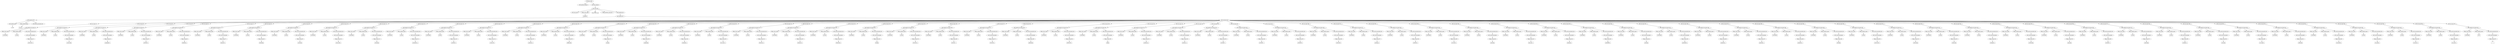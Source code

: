 /*
 * AST in dot format generated by phc -- the PHP compiler
 */

digraph AST {
node_0 [label="AST_php_script"];
node_1 [label="AST_interface_def_list"];
node_2 [label="AST_class_def_list"];
node_3 [label="AST_class_def"];
node_4 [label="AST_class_mod"];
node_5 [label="Token_class_name"];
node_6 [label="%MAIN%", shape=box]
node_5 -> node_6;
node_7 [label="NULL\n(Token_class_name)", shape=plaintext]
node_8 [label="Token_interface_name_list"];
node_9 [label="AST_member_list"];
node_10 [label="AST_method (67)"];
node_11 [label="AST_signature (67)"];
node_12 [label="AST_method_mod"];
node_13 [label="is_static", shape=plaintext]
node_12 -> node_13;
node_14 [label="Token_method_name"];
node_15 [label="%run%", shape=box]
node_14 -> node_15;
node_16 [label="AST_formal_parameter_list"];
node_11 -> node_16;
node_11 -> node_14;
node_11 -> node_12;
node_17 [label="AST_statement_list"];
node_18 [label="AST_eval_expr (2)"];
node_19 [label="AST_method_invocation (2)"];
node_20 [label="Token_class_name"];
node_21 [label="%STDLIB%", shape=box]
node_20 -> node_21;
node_22 [label="Token_method_name"];
node_23 [label="include", shape=box]
node_22 -> node_23;
node_24 [label="AST_actual_parameter_list"];
node_25 [label="AST_actual_parameter"];
node_26 [label="Token_string (2)"];
node_27 [label="abstractme..", shape=box]
node_26 -> node_27;
node_25 -> node_26;
node_24 -> node_25;
node_19 -> node_24;
node_19 -> node_22;
node_19 -> node_20;
node_18 -> node_19;
node_28 [label="AST_eval_expr (3)"];
node_29 [label="AST_method_invocation (3)"];
node_30 [label="Token_class_name"];
node_31 [label="%STDLIB%", shape=box]
node_30 -> node_31;
node_32 [label="Token_method_name"];
node_33 [label="include", shape=box]
node_32 -> node_33;
node_34 [label="AST_actual_parameter_list"];
node_35 [label="AST_actual_parameter"];
node_36 [label="Token_string (3)"];
node_37 [label="arrays.php", shape=box]
node_36 -> node_37;
node_35 -> node_36;
node_34 -> node_35;
node_29 -> node_34;
node_29 -> node_32;
node_29 -> node_30;
node_28 -> node_29;
node_38 [label="AST_eval_expr (4)"];
node_39 [label="AST_method_invocation (4)"];
node_40 [label="Token_class_name"];
node_41 [label="%STDLIB%", shape=box]
node_40 -> node_41;
node_42 [label="Token_method_name"];
node_43 [label="include", shape=box]
node_42 -> node_43;
node_44 [label="AST_actual_parameter_list"];
node_45 [label="AST_actual_parameter"];
node_46 [label="Token_string (4)"];
node_47 [label="assignment..", shape=box]
node_46 -> node_47;
node_45 -> node_46;
node_44 -> node_45;
node_39 -> node_44;
node_39 -> node_42;
node_39 -> node_40;
node_38 -> node_39;
node_48 [label="AST_eval_expr (5)"];
node_49 [label="AST_method_invocation (5)"];
node_50 [label="Token_class_name"];
node_51 [label="%STDLIB%", shape=box]
node_50 -> node_51;
node_52 [label="Token_method_name"];
node_53 [label="include", shape=box]
node_52 -> node_53;
node_54 [label="AST_actual_parameter_list"];
node_55 [label="AST_actual_parameter"];
node_56 [label="Token_string (5)"];
node_57 [label="attributes..", shape=box]
node_56 -> node_57;
node_55 -> node_56;
node_54 -> node_55;
node_49 -> node_54;
node_49 -> node_52;
node_49 -> node_50;
node_48 -> node_49;
node_58 [label="AST_eval_expr (6)"];
node_59 [label="AST_method_invocation (6)"];
node_60 [label="Token_class_name"];
node_61 [label="%STDLIB%", shape=box]
node_60 -> node_61;
node_62 [label="Token_method_name"];
node_63 [label="include", shape=box]
node_62 -> node_63;
node_64 [label="AST_actual_parameter_list"];
node_65 [label="AST_actual_parameter"];
node_66 [label="Token_string (6)"];
node_67 [label="backtick.p..", shape=box]
node_66 -> node_67;
node_65 -> node_66;
node_64 -> node_65;
node_59 -> node_64;
node_59 -> node_62;
node_59 -> node_60;
node_58 -> node_59;
node_68 [label="AST_eval_expr (7)"];
node_69 [label="AST_method_invocation (7)"];
node_70 [label="Token_class_name"];
node_71 [label="%STDLIB%", shape=box]
node_70 -> node_71;
node_72 [label="Token_method_name"];
node_73 [label="include", shape=box]
node_72 -> node_73;
node_74 [label="AST_actual_parameter_list"];
node_75 [label="AST_actual_parameter"];
node_76 [label="Token_string (7)"];
node_77 [label="binarystri..", shape=box]
node_76 -> node_77;
node_75 -> node_76;
node_74 -> node_75;
node_69 -> node_74;
node_69 -> node_72;
node_69 -> node_70;
node_68 -> node_69;
node_78 [label="AST_eval_expr (8)"];
node_79 [label="AST_method_invocation (8)"];
node_80 [label="Token_class_name"];
node_81 [label="%STDLIB%", shape=box]
node_80 -> node_81;
node_82 [label="Token_method_name"];
node_83 [label="include", shape=box]
node_82 -> node_83;
node_84 [label="AST_actual_parameter_list"];
node_85 [label="AST_actual_parameter"];
node_86 [label="Token_string (8)"];
node_87 [label="break.php", shape=box]
node_86 -> node_87;
node_85 -> node_86;
node_84 -> node_85;
node_79 -> node_84;
node_79 -> node_82;
node_79 -> node_80;
node_78 -> node_79;
node_88 [label="AST_eval_expr (9)"];
node_89 [label="AST_method_invocation (9)"];
node_90 [label="Token_class_name"];
node_91 [label="%STDLIB%", shape=box]
node_90 -> node_91;
node_92 [label="Token_method_name"];
node_93 [label="include", shape=box]
node_92 -> node_93;
node_94 [label="AST_actual_parameter_list"];
node_95 [label="AST_actual_parameter"];
node_96 [label="Token_string (9)"];
node_97 [label="casts.php", shape=box]
node_96 -> node_97;
node_95 -> node_96;
node_94 -> node_95;
node_89 -> node_94;
node_89 -> node_92;
node_89 -> node_90;
node_88 -> node_89;
node_98 [label="AST_eval_expr (10)"];
node_99 [label="AST_method_invocation (10)"];
node_100 [label="Token_class_name"];
node_101 [label="%STDLIB%", shape=box]
node_100 -> node_101;
node_102 [label="Token_method_name"];
node_103 [label="include", shape=box]
node_102 -> node_103;
node_104 [label="AST_actual_parameter_list"];
node_105 [label="AST_actual_parameter"];
node_106 [label="Token_string (10)"];
node_107 [label="class_modi..", shape=box]
node_106 -> node_107;
node_105 -> node_106;
node_104 -> node_105;
node_99 -> node_104;
node_99 -> node_102;
node_99 -> node_100;
node_98 -> node_99;
node_108 [label="AST_eval_expr (11)"];
node_109 [label="AST_method_invocation (11)"];
node_110 [label="Token_class_name"];
node_111 [label="%STDLIB%", shape=box]
node_110 -> node_111;
node_112 [label="Token_method_name"];
node_113 [label="include", shape=box]
node_112 -> node_113;
node_114 [label="AST_actual_parameter_list"];
node_115 [label="AST_actual_parameter"];
node_116 [label="Token_string (11)"];
node_117 [label="clone.php", shape=box]
node_116 -> node_117;
node_115 -> node_116;
node_114 -> node_115;
node_109 -> node_114;
node_109 -> node_112;
node_109 -> node_110;
node_108 -> node_109;
node_118 [label="AST_eval_expr (12)"];
node_119 [label="AST_method_invocation (12)"];
node_120 [label="Token_class_name"];
node_121 [label="%STDLIB%", shape=box]
node_120 -> node_121;
node_122 [label="Token_method_name"];
node_123 [label="include", shape=box]
node_122 -> node_123;
node_124 [label="AST_actual_parameter_list"];
node_125 [label="AST_actual_parameter"];
node_126 [label="Token_string (12)"];
node_127 [label="comments.p..", shape=box]
node_126 -> node_127;
node_125 -> node_126;
node_124 -> node_125;
node_119 -> node_124;
node_119 -> node_122;
node_119 -> node_120;
node_118 -> node_119;
node_128 [label="AST_eval_expr (13)"];
node_129 [label="AST_method_invocation (13)"];
node_130 [label="Token_class_name"];
node_131 [label="%STDLIB%", shape=box]
node_130 -> node_131;
node_132 [label="Token_method_name"];
node_133 [label="include", shape=box]
node_132 -> node_133;
node_134 [label="AST_actual_parameter_list"];
node_135 [label="AST_actual_parameter"];
node_136 [label="Token_string (13)"];
node_137 [label="conditiona..", shape=box]
node_136 -> node_137;
node_135 -> node_136;
node_134 -> node_135;
node_129 -> node_134;
node_129 -> node_132;
node_129 -> node_130;
node_128 -> node_129;
node_138 [label="AST_eval_expr (14)"];
node_139 [label="AST_method_invocation (14)"];
node_140 [label="Token_class_name"];
node_141 [label="%STDLIB%", shape=box]
node_140 -> node_141;
node_142 [label="Token_method_name"];
node_143 [label="include", shape=box]
node_142 -> node_143;
node_144 [label="AST_actual_parameter_list"];
node_145 [label="AST_actual_parameter"];
node_146 [label="Token_string (14)"];
node_147 [label="const_attr..", shape=box]
node_146 -> node_147;
node_145 -> node_146;
node_144 -> node_145;
node_139 -> node_144;
node_139 -> node_142;
node_139 -> node_140;
node_138 -> node_139;
node_148 [label="AST_eval_expr (15)"];
node_149 [label="AST_method_invocation (15)"];
node_150 [label="Token_class_name"];
node_151 [label="%STDLIB%", shape=box]
node_150 -> node_151;
node_152 [label="Token_method_name"];
node_153 [label="include", shape=box]
node_152 -> node_153;
node_154 [label="AST_actual_parameter_list"];
node_155 [label="AST_actual_parameter"];
node_156 [label="Token_string (15)"];
node_157 [label="continue.p..", shape=box]
node_156 -> node_157;
node_155 -> node_156;
node_154 -> node_155;
node_149 -> node_154;
node_149 -> node_152;
node_149 -> node_150;
node_148 -> node_149;
node_158 [label="AST_eval_expr (16)"];
node_159 [label="AST_method_invocation (16)"];
node_160 [label="Token_class_name"];
node_161 [label="%STDLIB%", shape=box]
node_160 -> node_161;
node_162 [label="Token_method_name"];
node_163 [label="include", shape=box]
node_162 -> node_163;
node_164 [label="AST_actual_parameter_list"];
node_165 [label="AST_actual_parameter"];
node_166 [label="Token_string (16)"];
node_167 [label="define.php", shape=box]
node_166 -> node_167;
node_165 -> node_166;
node_164 -> node_165;
node_159 -> node_164;
node_159 -> node_162;
node_159 -> node_160;
node_158 -> node_159;
node_168 [label="AST_eval_expr (17)"];
node_169 [label="AST_method_invocation (17)"];
node_170 [label="Token_class_name"];
node_171 [label="%STDLIB%", shape=box]
node_170 -> node_171;
node_172 [label="Token_method_name"];
node_173 [label="include", shape=box]
node_172 -> node_173;
node_174 [label="AST_actual_parameter_list"];
node_175 [label="AST_actual_parameter"];
node_176 [label="Token_string (17)"];
node_177 [label="do.php", shape=box]
node_176 -> node_177;
node_175 -> node_176;
node_174 -> node_175;
node_169 -> node_174;
node_169 -> node_172;
node_169 -> node_170;
node_168 -> node_169;
node_178 [label="AST_eval_expr (18)"];
node_179 [label="AST_method_invocation (18)"];
node_180 [label="Token_class_name"];
node_181 [label="%STDLIB%", shape=box]
node_180 -> node_181;
node_182 [label="Token_method_name"];
node_183 [label="include", shape=box]
node_182 -> node_183;
node_184 [label="AST_actual_parameter_list"];
node_185 [label="AST_actual_parameter"];
node_186 [label="Token_string (18)"];
node_187 [label="empty.php", shape=box]
node_186 -> node_187;
node_185 -> node_186;
node_184 -> node_185;
node_179 -> node_184;
node_179 -> node_182;
node_179 -> node_180;
node_178 -> node_179;
node_188 [label="AST_eval_expr (19)"];
node_189 [label="AST_method_invocation (19)"];
node_190 [label="Token_class_name"];
node_191 [label="%STDLIB%", shape=box]
node_190 -> node_191;
node_192 [label="Token_method_name"];
node_193 [label="include", shape=box]
node_192 -> node_193;
node_194 [label="AST_actual_parameter_list"];
node_195 [label="AST_actual_parameter"];
node_196 [label="Token_string (19)"];
node_197 [label="exceptions..", shape=box]
node_196 -> node_197;
node_195 -> node_196;
node_194 -> node_195;
node_189 -> node_194;
node_189 -> node_192;
node_189 -> node_190;
node_188 -> node_189;
node_198 [label="AST_eval_expr (20)"];
node_199 [label="AST_method_invocation (20)"];
node_200 [label="Token_class_name"];
node_201 [label="%STDLIB%", shape=box]
node_200 -> node_201;
node_202 [label="Token_method_name"];
node_203 [label="include", shape=box]
node_202 -> node_203;
node_204 [label="AST_actual_parameter_list"];
node_205 [label="AST_actual_parameter"];
node_206 [label="Token_string (20)"];
node_207 [label="for_cond_w..", shape=box]
node_206 -> node_207;
node_205 -> node_206;
node_204 -> node_205;
node_199 -> node_204;
node_199 -> node_202;
node_199 -> node_200;
node_198 -> node_199;
node_208 [label="AST_eval_expr (21)"];
node_209 [label="AST_method_invocation (21)"];
node_210 [label="Token_class_name"];
node_211 [label="%STDLIB%", shape=box]
node_210 -> node_211;
node_212 [label="Token_method_name"];
node_213 [label="include", shape=box]
node_212 -> node_213;
node_214 [label="AST_actual_parameter_list"];
node_215 [label="AST_actual_parameter"];
node_216 [label="Token_string (21)"];
node_217 [label="foreach_er..", shape=box]
node_216 -> node_217;
node_215 -> node_216;
node_214 -> node_215;
node_209 -> node_214;
node_209 -> node_212;
node_209 -> node_210;
node_208 -> node_209;
node_218 [label="AST_eval_expr (22)"];
node_219 [label="AST_method_invocation (22)"];
node_220 [label="Token_class_name"];
node_221 [label="%STDLIB%", shape=box]
node_220 -> node_221;
node_222 [label="Token_method_name"];
node_223 [label="include", shape=box]
node_222 -> node_223;
node_224 [label="AST_actual_parameter_list"];
node_225 [label="AST_actual_parameter"];
node_226 [label="Token_string (22)"];
node_227 [label="foreach_er..", shape=box]
node_226 -> node_227;
node_225 -> node_226;
node_224 -> node_225;
node_219 -> node_224;
node_219 -> node_222;
node_219 -> node_220;
node_218 -> node_219;
node_228 [label="AST_eval_expr (23)"];
node_229 [label="AST_method_invocation (23)"];
node_230 [label="Token_class_name"];
node_231 [label="%STDLIB%", shape=box]
node_230 -> node_231;
node_232 [label="Token_method_name"];
node_233 [label="include", shape=box]
node_232 -> node_233;
node_234 [label="AST_actual_parameter_list"];
node_235 [label="AST_actual_parameter"];
node_236 [label="Token_string (23)"];
node_237 [label="foreach.ph..", shape=box]
node_236 -> node_237;
node_235 -> node_236;
node_234 -> node_235;
node_229 -> node_234;
node_229 -> node_232;
node_229 -> node_230;
node_228 -> node_229;
node_238 [label="AST_eval_expr (24)"];
node_239 [label="AST_method_invocation (24)"];
node_240 [label="Token_class_name"];
node_241 [label="%STDLIB%", shape=box]
node_240 -> node_241;
node_242 [label="Token_method_name"];
node_243 [label="include", shape=box]
node_242 -> node_243;
node_244 [label="AST_actual_parameter_list"];
node_245 [label="AST_actual_parameter"];
node_246 [label="Token_string (24)"];
node_247 [label="for.php", shape=box]
node_246 -> node_247;
node_245 -> node_246;
node_244 -> node_245;
node_239 -> node_244;
node_239 -> node_242;
node_239 -> node_240;
node_238 -> node_239;
node_248 [label="AST_eval_expr (25)"];
node_249 [label="AST_method_invocation (25)"];
node_250 [label="Token_class_name"];
node_251 [label="%STDLIB%", shape=box]
node_250 -> node_251;
node_252 [label="Token_method_name"];
node_253 [label="include", shape=box]
node_252 -> node_253;
node_254 [label="AST_actual_parameter_list"];
node_255 [label="AST_actual_parameter"];
node_256 [label="Token_string (25)"];
node_257 [label="functionca..", shape=box]
node_256 -> node_257;
node_255 -> node_256;
node_254 -> node_255;
node_249 -> node_254;
node_249 -> node_252;
node_249 -> node_250;
node_248 -> node_249;
node_258 [label="AST_eval_expr (26)"];
node_259 [label="AST_method_invocation (26)"];
node_260 [label="Token_class_name"];
node_261 [label="%STDLIB%", shape=box]
node_260 -> node_261;
node_262 [label="Token_method_name"];
node_263 [label="include", shape=box]
node_262 -> node_263;
node_264 [label="AST_actual_parameter_list"];
node_265 [label="AST_actual_parameter"];
node_266 [label="Token_string (26)"];
node_267 [label="functions...", shape=box]
node_266 -> node_267;
node_265 -> node_266;
node_264 -> node_265;
node_259 -> node_264;
node_259 -> node_262;
node_259 -> node_260;
node_258 -> node_259;
node_268 [label="AST_eval_expr (27)"];
node_269 [label="AST_method_invocation (27)"];
node_270 [label="Token_class_name"];
node_271 [label="%STDLIB%", shape=box]
node_270 -> node_271;
node_272 [label="Token_method_name"];
node_273 [label="include", shape=box]
node_272 -> node_273;
node_274 [label="AST_actual_parameter_list"];
node_275 [label="AST_actual_parameter"];
node_276 [label="Token_string (27)"];
node_277 [label="functionta..", shape=box]
node_276 -> node_277;
node_275 -> node_276;
node_274 -> node_275;
node_269 -> node_274;
node_269 -> node_272;
node_269 -> node_270;
node_268 -> node_269;
node_278 [label="AST_eval_expr (28)"];
node_279 [label="AST_method_invocation (28)"];
node_280 [label="Token_class_name"];
node_281 [label="%STDLIB%", shape=box]
node_280 -> node_281;
node_282 [label="Token_method_name"];
node_283 [label="include", shape=box]
node_282 -> node_283;
node_284 [label="AST_actual_parameter_list"];
node_285 [label="AST_actual_parameter"];
node_286 [label="Token_string (28)"];
node_287 [label="global.php", shape=box]
node_286 -> node_287;
node_285 -> node_286;
node_284 -> node_285;
node_279 -> node_284;
node_279 -> node_282;
node_279 -> node_280;
node_278 -> node_279;
node_288 [label="AST_eval_expr (29)"];
node_289 [label="AST_method_invocation (29)"];
node_290 [label="Token_class_name"];
node_291 [label="%STDLIB%", shape=box]
node_290 -> node_291;
node_292 [label="Token_method_name"];
node_293 [label="include", shape=box]
node_292 -> node_293;
node_294 [label="AST_actual_parameter_list"];
node_295 [label="AST_actual_parameter"];
node_296 [label="Token_string (29)"];
node_297 [label="helloworld..", shape=box]
node_296 -> node_297;
node_295 -> node_296;
node_294 -> node_295;
node_289 -> node_294;
node_289 -> node_292;
node_289 -> node_290;
node_288 -> node_289;
node_298 [label="AST_eval_expr (30)"];
node_299 [label="AST_method_invocation (30)"];
node_300 [label="Token_class_name"];
node_301 [label="%STDLIB%", shape=box]
node_300 -> node_301;
node_302 [label="Token_method_name"];
node_303 [label="include", shape=box]
node_302 -> node_303;
node_304 [label="AST_actual_parameter_list"];
node_305 [label="AST_actual_parameter"];
node_306 [label="Token_string (30)"];
node_307 [label="if.php", shape=box]
node_306 -> node_307;
node_305 -> node_306;
node_304 -> node_305;
node_299 -> node_304;
node_299 -> node_302;
node_299 -> node_300;
node_298 -> node_299;
node_308 [label="AST_eval_expr (31)"];
node_309 [label="AST_method_invocation (31)"];
node_310 [label="Token_class_name"];
node_311 [label="%STDLIB%", shape=box]
node_310 -> node_311;
node_312 [label="Token_method_name"];
node_313 [label="include", shape=box]
node_312 -> node_313;
node_314 [label="AST_actual_parameter_list"];
node_315 [label="AST_actual_parameter"];
node_316 [label="Token_string (31)"];
node_317 [label="include_an..", shape=box]
node_316 -> node_317;
node_315 -> node_316;
node_314 -> node_315;
node_309 -> node_314;
node_309 -> node_312;
node_309 -> node_310;
node_308 -> node_309;
node_318 [label="AST_eval_expr (32)"];
node_319 [label="AST_method_invocation (32)"];
node_320 [label="Token_class_name"];
node_321 [label="%STDLIB%", shape=box]
node_320 -> node_321;
node_322 [label="Token_method_name"];
node_323 [label="include", shape=box]
node_322 -> node_323;
node_324 [label="AST_actual_parameter_list"];
node_325 [label="AST_actual_parameter"];
node_326 [label="Token_string (32)"];
node_327 [label="include_co..", shape=box]
node_326 -> node_327;
node_325 -> node_326;
node_324 -> node_325;
node_319 -> node_324;
node_319 -> node_322;
node_319 -> node_320;
node_318 -> node_319;
node_328 [label="AST_eval_expr (33)"];
node_329 [label="AST_method_invocation (33)"];
node_330 [label="Token_class_name"];
node_331 [label="%STDLIB%", shape=box]
node_330 -> node_331;
node_332 [label="Token_method_name"];
node_333 [label="include", shape=box]
node_332 -> node_333;
node_334 [label="AST_actual_parameter_list"];
node_335 [label="AST_actual_parameter"];
node_336 [label="Token_string (33)"];
node_337 [label="included1...", shape=box]
node_336 -> node_337;
node_335 -> node_336;
node_334 -> node_335;
node_329 -> node_334;
node_329 -> node_332;
node_329 -> node_330;
node_328 -> node_329;
node_338 [label="AST_eval_expr (34)"];
node_339 [label="AST_method_invocation (34)"];
node_340 [label="Token_class_name"];
node_341 [label="%STDLIB%", shape=box]
node_340 -> node_341;
node_342 [label="Token_method_name"];
node_343 [label="include", shape=box]
node_342 -> node_343;
node_344 [label="AST_actual_parameter_list"];
node_345 [label="AST_actual_parameter"];
node_346 [label="Token_string (34)"];
node_347 [label="included2...", shape=box]
node_346 -> node_347;
node_345 -> node_346;
node_344 -> node_345;
node_339 -> node_344;
node_339 -> node_342;
node_339 -> node_340;
node_338 -> node_339;
node_348 [label="AST_eval_expr (35)"];
node_349 [label="AST_method_invocation (35)"];
node_350 [label="Token_class_name"];
node_351 [label="%STDLIB%", shape=box]
node_350 -> node_351;
node_352 [label="Token_method_name"];
node_353 [label="include", shape=box]
node_352 -> node_353;
node_354 [label="AST_actual_parameter_list"];
node_355 [label="AST_actual_parameter"];
node_356 [label="Token_string (35)"];
node_357 [label="inlinehtml..", shape=box]
node_356 -> node_357;
node_355 -> node_356;
node_354 -> node_355;
node_349 -> node_354;
node_349 -> node_352;
node_349 -> node_350;
node_348 -> node_349;
node_358 [label="AST_eval_expr (36)"];
node_359 [label="AST_method_invocation (36)"];
node_360 [label="Token_class_name"];
node_361 [label="%STDLIB%", shape=box]
node_360 -> node_361;
node_362 [label="Token_method_name"];
node_363 [label="include", shape=box]
node_362 -> node_363;
node_364 [label="AST_actual_parameter_list"];
node_365 [label="AST_actual_parameter"];
node_366 [label="Token_string (36)"];
node_367 [label="instanceof..", shape=box]
node_366 -> node_367;
node_365 -> node_366;
node_364 -> node_365;
node_359 -> node_364;
node_359 -> node_362;
node_359 -> node_360;
node_358 -> node_359;
node_368 [label="AST_eval_expr (37)"];
node_369 [label="AST_method_invocation (37)"];
node_370 [label="Token_class_name"];
node_371 [label="%STDLIB%", shape=box]
node_370 -> node_371;
node_372 [label="Token_method_name"];
node_373 [label="include", shape=box]
node_372 -> node_373;
node_374 [label="AST_actual_parameter_list"];
node_375 [label="AST_actual_parameter"];
node_376 [label="Token_string (37)"];
node_377 [label="instring.p..", shape=box]
node_376 -> node_377;
node_375 -> node_376;
node_374 -> node_375;
node_369 -> node_374;
node_369 -> node_372;
node_369 -> node_370;
node_368 -> node_369;
node_378 [label="AST_eval_expr (38)"];
node_379 [label="AST_method_invocation (38)"];
node_380 [label="Token_class_name"];
node_381 [label="%STDLIB%", shape=box]
node_380 -> node_381;
node_382 [label="Token_method_name"];
node_383 [label="include", shape=box]
node_382 -> node_383;
node_384 [label="AST_actual_parameter_list"];
node_385 [label="AST_actual_parameter"];
node_386 [label="Token_string (38)"];
node_387 [label="interfaces..", shape=box]
node_386 -> node_387;
node_385 -> node_386;
node_384 -> node_385;
node_379 -> node_384;
node_379 -> node_382;
node_379 -> node_380;
node_378 -> node_379;
node_388 [label="AST_eval_expr (39)"];
node_389 [label="AST_method_invocation (39)"];
node_390 [label="Token_class_name"];
node_391 [label="%STDLIB%", shape=box]
node_390 -> node_391;
node_392 [label="Token_method_name"];
node_393 [label="include", shape=box]
node_392 -> node_393;
node_394 [label="AST_actual_parameter_list"];
node_395 [label="AST_actual_parameter"];
node_396 [label="Token_string (39)"];
node_397 [label="invocation..", shape=box]
node_396 -> node_397;
node_395 -> node_396;
node_394 -> node_395;
node_389 -> node_394;
node_389 -> node_392;
node_389 -> node_390;
node_388 -> node_389;
node_398 [label="AST_eval_expr (40)"];
node_399 [label="AST_method_invocation (40)"];
node_400 [label="Token_class_name"];
node_401 [label="%STDLIB%", shape=box]
node_400 -> node_401;
node_402 [label="Token_method_name"];
node_403 [label="include", shape=box]
node_402 -> node_403;
node_404 [label="AST_actual_parameter_list"];
node_405 [label="AST_actual_parameter"];
node_406 [label="Token_string (40)"];
node_407 [label="isset.php", shape=box]
node_406 -> node_407;
node_405 -> node_406;
node_404 -> node_405;
node_399 -> node_404;
node_399 -> node_402;
node_399 -> node_400;
node_398 -> node_399;
node_408 [label="AST_eval_expr (41)"];
node_409 [label="AST_method_invocation (41)"];
node_410 [label="Token_class_name"];
node_411 [label="%STDLIB%", shape=box]
node_410 -> node_411;
node_412 [label="Token_method_name"];
node_413 [label="include", shape=box]
node_412 -> node_413;
node_414 [label="AST_actual_parameter_list"];
node_415 [label="AST_actual_parameter"];
node_416 [label="Token_string (41)"];
node_417 [label="line_and_c..", shape=box]
node_416 -> node_417;
node_415 -> node_416;
node_414 -> node_415;
node_409 -> node_414;
node_409 -> node_412;
node_409 -> node_410;
node_408 -> node_409;
node_418 [label="AST_eval_expr (42)"];
node_419 [label="AST_method_invocation (42)"];
node_420 [label="Token_class_name"];
node_421 [label="%STDLIB%", shape=box]
node_420 -> node_421;
node_422 [label="Token_method_name"];
node_423 [label="include", shape=box]
node_422 -> node_423;
node_424 [label="AST_actual_parameter_list"];
node_425 [label="AST_actual_parameter"];
node_426 [label="Token_string (42)"];
node_427 [label="listassign..", shape=box]
node_426 -> node_427;
node_425 -> node_426;
node_424 -> node_425;
node_419 -> node_424;
node_419 -> node_422;
node_419 -> node_420;
node_418 -> node_419;
node_428 [label="AST_eval_expr (43)"];
node_429 [label="AST_method_invocation (43)"];
node_430 [label="Token_class_name"];
node_431 [label="%STDLIB%", shape=box]
node_430 -> node_431;
node_432 [label="Token_method_name"];
node_433 [label="include", shape=box]
node_432 -> node_433;
node_434 [label="AST_actual_parameter_list"];
node_435 [label="AST_actual_parameter"];
node_436 [label="Token_string (43)"];
node_437 [label="nestedfnde..", shape=box]
node_436 -> node_437;
node_435 -> node_436;
node_434 -> node_435;
node_429 -> node_434;
node_429 -> node_432;
node_429 -> node_430;
node_428 -> node_429;
node_438 [label="AST_eval_expr (44)"];
node_439 [label="AST_method_invocation (44)"];
node_440 [label="Token_class_name"];
node_441 [label="%STDLIB%", shape=box]
node_440 -> node_441;
node_442 [label="Token_method_name"];
node_443 [label="include", shape=box]
node_442 -> node_443;
node_444 [label="AST_actual_parameter_list"];
node_445 [label="AST_actual_parameter"];
node_446 [label="Token_string (44)"];
node_447 [label="new.php", shape=box]
node_446 -> node_447;
node_445 -> node_446;
node_444 -> node_445;
node_439 -> node_444;
node_439 -> node_442;
node_439 -> node_440;
node_438 -> node_439;
node_448 [label="AST_eval_expr (45)"];
node_449 [label="AST_method_invocation (45)"];
node_450 [label="Token_class_name"];
node_451 [label="%STDLIB%", shape=box]
node_450 -> node_451;
node_452 [label="Token_method_name"];
node_453 [label="include", shape=box]
node_452 -> node_453;
node_454 [label="AST_actual_parameter_list"];
node_455 [label="AST_actual_parameter"];
node_456 [label="Token_string (45)"];
node_457 [label="precedence..", shape=box]
node_456 -> node_457;
node_455 -> node_456;
node_454 -> node_455;
node_449 -> node_454;
node_449 -> node_452;
node_449 -> node_450;
node_448 -> node_449;
node_458 [label="AST_eval_expr (46)"];
node_459 [label="AST_method_invocation (46)"];
node_460 [label="Token_class_name"];
node_461 [label="%STDLIB%", shape=box]
node_460 -> node_461;
node_462 [label="Token_method_name"];
node_463 [label="include", shape=box]
node_462 -> node_463;
node_464 [label="AST_actual_parameter_list"];
node_465 [label="AST_actual_parameter"];
node_466 [label="Token_string (46)"];
node_467 [label="prepostop_..", shape=box]
node_466 -> node_467;
node_465 -> node_466;
node_464 -> node_465;
node_459 -> node_464;
node_459 -> node_462;
node_459 -> node_460;
node_458 -> node_459;
node_468 [label="AST_eval_expr (47)"];
node_469 [label="AST_method_invocation (47)"];
node_470 [label="Token_class_name"];
node_471 [label="%STDLIB%", shape=box]
node_470 -> node_471;
node_472 [label="Token_method_name"];
node_473 [label="include", shape=box]
node_472 -> node_473;
node_474 [label="AST_actual_parameter_list"];
node_475 [label="AST_actual_parameter"];
node_476 [label="Token_string (47)"];
node_477 [label="prepostop_..", shape=box]
node_476 -> node_477;
node_475 -> node_476;
node_474 -> node_475;
node_469 -> node_474;
node_469 -> node_472;
node_469 -> node_470;
node_468 -> node_469;
node_478 [label="AST_eval_expr (48)"];
node_479 [label="AST_method_invocation (48)"];
node_480 [label="Token_class_name"];
node_481 [label="%STDLIB%", shape=box]
node_480 -> node_481;
node_482 [label="Token_method_name"];
node_483 [label="include", shape=box]
node_482 -> node_483;
node_484 [label="AST_actual_parameter_list"];
node_485 [label="AST_actual_parameter"];
node_486 [label="Token_string (48)"];
node_487 [label="prepostop...", shape=box]
node_486 -> node_487;
node_485 -> node_486;
node_484 -> node_485;
node_479 -> node_484;
node_479 -> node_482;
node_479 -> node_480;
node_478 -> node_479;
node_488 [label="AST_eval_expr (49)"];
node_489 [label="AST_method_invocation (49)"];
node_490 [label="Token_class_name"];
node_491 [label="%STDLIB%", shape=box]
node_490 -> node_491;
node_492 [label="Token_method_name"];
node_493 [label="include", shape=box]
node_492 -> node_493;
node_494 [label="AST_actual_parameter_list"];
node_495 [label="AST_actual_parameter"];
node_496 [label="Token_string (49)"];
node_497 [label="refs.php", shape=box]
node_496 -> node_497;
node_495 -> node_496;
node_494 -> node_495;
node_489 -> node_494;
node_489 -> node_492;
node_489 -> node_490;
node_488 -> node_489;
node_498 [label="AST_eval_expr (50)"];
node_499 [label="AST_method_invocation (50)"];
node_500 [label="Token_class_name"];
node_501 [label="%STDLIB%", shape=box]
node_500 -> node_501;
node_502 [label="Token_method_name"];
node_503 [label="include", shape=box]
node_502 -> node_503;
node_504 [label="AST_actual_parameter_list"];
node_505 [label="AST_actual_parameter"];
node_506 [label="Token_string (50)"];
node_507 [label="removecont..", shape=box]
node_506 -> node_507;
node_505 -> node_506;
node_504 -> node_505;
node_499 -> node_504;
node_499 -> node_502;
node_499 -> node_500;
node_498 -> node_499;
node_508 [label="AST_eval_expr (51)"];
node_509 [label="AST_method_invocation (51)"];
node_510 [label="Token_class_name"];
node_511 [label="%STDLIB%", shape=box]
node_510 -> node_511;
node_512 [label="Token_method_name"];
node_513 [label="include", shape=box]
node_512 -> node_513;
node_514 [label="AST_actual_parameter_list"];
node_515 [label="AST_actual_parameter"];
node_516 [label="Token_string (51)"];
node_517 [label="return.php", shape=box]
node_516 -> node_517;
node_515 -> node_516;
node_514 -> node_515;
node_509 -> node_514;
node_509 -> node_512;
node_509 -> node_510;
node_508 -> node_509;
node_518 [label="AST_eval_expr (52)"];
node_519 [label="AST_method_invocation (52)"];
node_520 [label="Token_class_name"];
node_521 [label="%STDLIB%", shape=box]
node_520 -> node_521;
node_522 [label="Token_method_name"];
node_523 [label="include", shape=box]
node_522 -> node_523;
node_524 [label="AST_actual_parameter_list"];
node_525 [label="AST_actual_parameter"];
node_526 [label="Token_string (52)"];
node_527 [label="static.php", shape=box]
node_526 -> node_527;
node_525 -> node_526;
node_524 -> node_525;
node_519 -> node_524;
node_519 -> node_522;
node_519 -> node_520;
node_518 -> node_519;
node_528 [label="AST_eval_expr (53)"];
node_529 [label="AST_method_invocation (53)"];
node_530 [label="Token_class_name"];
node_531 [label="%STDLIB%", shape=box]
node_530 -> node_531;
node_532 [label="Token_method_name"];
node_533 [label="include", shape=box]
node_532 -> node_533;
node_534 [label="AST_actual_parameter_list"];
node_535 [label="AST_actual_parameter"];
node_536 [label="Token_string (53)"];
node_537 [label="stringesca..", shape=box]
node_536 -> node_537;
node_535 -> node_536;
node_534 -> node_535;
node_529 -> node_534;
node_529 -> node_532;
node_529 -> node_530;
node_528 -> node_529;
node_538 [label="AST_eval_expr (54)"];
node_539 [label="AST_method_invocation (54)"];
node_540 [label="Token_class_name"];
node_541 [label="%STDLIB%", shape=box]
node_540 -> node_541;
node_542 [label="Token_method_name"];
node_543 [label="include", shape=box]
node_542 -> node_543;
node_544 [label="AST_actual_parameter_list"];
node_545 [label="AST_actual_parameter"];
node_546 [label="Token_string (54)"];
node_547 [label="switch.php", shape=box]
node_546 -> node_547;
node_545 -> node_546;
node_544 -> node_545;
node_539 -> node_544;
node_539 -> node_542;
node_539 -> node_540;
node_538 -> node_539;
node_548 [label="AST_eval_expr (55)"];
node_549 [label="AST_method_invocation (55)"];
node_550 [label="Token_class_name"];
node_551 [label="%STDLIB%", shape=box]
node_550 -> node_551;
node_552 [label="Token_method_name"];
node_553 [label="include", shape=box]
node_552 -> node_553;
node_554 [label="AST_actual_parameter_list"];
node_555 [label="AST_actual_parameter"];
node_556 [label="Token_string (55)"];
node_557 [label="tags.php", shape=box]
node_556 -> node_557;
node_555 -> node_556;
node_554 -> node_555;
node_549 -> node_554;
node_549 -> node_552;
node_549 -> node_550;
node_548 -> node_549;
node_558 [label="AST_eval_expr (56)"];
node_559 [label="AST_method_invocation (56)"];
node_560 [label="Token_class_name"];
node_561 [label="%STDLIB%", shape=box]
node_560 -> node_561;
node_562 [label="Token_method_name"];
node_563 [label="include", shape=box]
node_562 -> node_563;
node_564 [label="AST_actual_parameter_list"];
node_565 [label="AST_actual_parameter"];
node_566 [label="Token_string (56)"];
node_567 [label="transform...", shape=box]
node_566 -> node_567;
node_565 -> node_566;
node_564 -> node_565;
node_559 -> node_564;
node_559 -> node_562;
node_559 -> node_560;
node_558 -> node_559;
node_568 [label="AST_eval_expr (57)"];
node_569 [label="AST_method_invocation (57)"];
node_570 [label="Token_class_name"];
node_571 [label="%STDLIB%", shape=box]
node_570 -> node_571;
node_572 [label="Token_method_name"];
node_573 [label="include", shape=box]
node_572 -> node_573;
node_574 [label="AST_actual_parameter_list"];
node_575 [label="AST_actual_parameter"];
node_576 [label="Token_string (57)"];
node_577 [label="unset.php", shape=box]
node_576 -> node_577;
node_575 -> node_576;
node_574 -> node_575;
node_569 -> node_574;
node_569 -> node_572;
node_569 -> node_570;
node_568 -> node_569;
node_578 [label="AST_eval_expr (58)"];
node_579 [label="AST_method_invocation (58)"];
node_580 [label="Token_class_name"];
node_581 [label="%STDLIB%", shape=box]
node_580 -> node_581;
node_582 [label="Token_method_name"];
node_583 [label="include", shape=box]
node_582 -> node_583;
node_584 [label="AST_actual_parameter_list"];
node_585 [label="AST_actual_parameter"];
node_586 [label="Token_string (58)"];
node_587 [label="variable_n..", shape=box]
node_586 -> node_587;
node_585 -> node_586;
node_584 -> node_585;
node_579 -> node_584;
node_579 -> node_582;
node_579 -> node_580;
node_578 -> node_579;
node_588 [label="AST_eval_expr (59)"];
node_589 [label="AST_method_invocation (59)"];
node_590 [label="Token_class_name"];
node_591 [label="%STDLIB%", shape=box]
node_590 -> node_591;
node_592 [label="Token_method_name"];
node_593 [label="include", shape=box]
node_592 -> node_593;
node_594 [label="AST_actual_parameter_list"];
node_595 [label="AST_actual_parameter"];
node_596 [label="Token_string (59)"];
node_597 [label="vars.php", shape=box]
node_596 -> node_597;
node_595 -> node_596;
node_594 -> node_595;
node_589 -> node_594;
node_589 -> node_592;
node_589 -> node_590;
node_588 -> node_589;
node_598 [label="AST_eval_expr (60)"];
node_599 [label="AST_method_invocation (60)"];
node_600 [label="Token_class_name"];
node_601 [label="%STDLIB%", shape=box]
node_600 -> node_601;
node_602 [label="Token_method_name"];
node_603 [label="include", shape=box]
node_602 -> node_603;
node_604 [label="AST_actual_parameter_list"];
node_605 [label="AST_actual_parameter"];
node_606 [label="Token_string (60)"];
node_607 [label="var_target..", shape=box]
node_606 -> node_607;
node_605 -> node_606;
node_604 -> node_605;
node_599 -> node_604;
node_599 -> node_602;
node_599 -> node_600;
node_598 -> node_599;
node_608 [label="AST_eval_expr (61)"];
node_609 [label="AST_method_invocation (61)"];
node_610 [label="Token_class_name"];
node_611 [label="%STDLIB%", shape=box]
node_610 -> node_611;
node_612 [label="Token_method_name"];
node_613 [label="include", shape=box]
node_612 -> node_613;
node_614 [label="AST_actual_parameter_list"];
node_615 [label="AST_actual_parameter"];
node_616 [label="Token_string (61)"];
node_617 [label="while.php", shape=box]
node_616 -> node_617;
node_615 -> node_616;
node_614 -> node_615;
node_609 -> node_614;
node_609 -> node_612;
node_609 -> node_610;
node_608 -> node_609;
node_618 [label="AST_eval_expr (62)"];
node_619 [label="AST_method_invocation (62)"];
node_620 [label="Token_class_name"];
node_621 [label="%STDLIB%", shape=box]
node_620 -> node_621;
node_622 [label="Token_method_name"];
node_623 [label="include", shape=box]
node_622 -> node_623;
node_624 [label="AST_actual_parameter_list"];
node_625 [label="AST_actual_parameter"];
node_626 [label="Token_string (62)"];
node_627 [label="win_heredo..", shape=box]
node_626 -> node_627;
node_625 -> node_626;
node_624 -> node_625;
node_619 -> node_624;
node_619 -> node_622;
node_619 -> node_620;
node_618 -> node_619;
node_628 [label="AST_eval_expr (63)"];
node_629 [label="AST_method_invocation (63)"];
node_630 [label="Token_class_name"];
node_631 [label="%STDLIB%", shape=box]
node_630 -> node_631;
node_632 [label="Token_method_name"];
node_633 [label="include", shape=box]
node_632 -> node_633;
node_634 [label="AST_actual_parameter_list"];
node_635 [label="AST_actual_parameter"];
node_636 [label="Token_string (63)"];
node_637 [label="win_inline..", shape=box]
node_636 -> node_637;
node_635 -> node_636;
node_634 -> node_635;
node_629 -> node_634;
node_629 -> node_632;
node_629 -> node_630;
node_628 -> node_629;
node_638 [label="AST_eval_expr (64)"];
node_639 [label="AST_method_invocation (64)"];
node_640 [label="Token_class_name"];
node_641 [label="%STDLIB%", shape=box]
node_640 -> node_641;
node_642 [label="Token_method_name"];
node_643 [label="include", shape=box]
node_642 -> node_643;
node_644 [label="AST_actual_parameter_list"];
node_645 [label="AST_actual_parameter"];
node_646 [label="Token_string (64)"];
node_647 [label="win_line_b..", shape=box]
node_646 -> node_647;
node_645 -> node_646;
node_644 -> node_645;
node_639 -> node_644;
node_639 -> node_642;
node_639 -> node_640;
node_638 -> node_639;
node_648 [label="AST_eval_expr (65)"];
node_649 [label="AST_method_invocation (65)"];
node_650 [label="Token_class_name"];
node_651 [label="%STDLIB%", shape=box]
node_650 -> node_651;
node_652 [label="Token_method_name"];
node_653 [label="include", shape=box]
node_652 -> node_653;
node_654 [label="AST_actual_parameter_list"];
node_655 [label="AST_actual_parameter"];
node_656 [label="Token_string (65)"];
node_657 [label="win_noeol...", shape=box]
node_656 -> node_657;
node_655 -> node_656;
node_654 -> node_655;
node_649 -> node_654;
node_649 -> node_652;
node_649 -> node_650;
node_648 -> node_649;
node_658 [label="AST_eval_expr (67)"];
node_659 [label="AST_method_invocation (67)"];
node_660 [label="Token_class_name"];
node_661 [label="%STDLIB%", shape=box]
node_660 -> node_661;
node_662 [label="Token_method_name"];
node_663 [label="echo", shape=box]
node_662 -> node_663;
node_664 [label="AST_actual_parameter_list"];
node_665 [label="AST_actual_parameter"];
node_666 [label="Token_string (67)"];
node_667 [label=";", shape=box]
node_666 -> node_667;
node_665 -> node_666;
node_664 -> node_665;
node_659 -> node_664;
node_659 -> node_662;
node_659 -> node_660;
node_658 -> node_659;
node_17 -> node_658;
node_17 -> node_648;
node_17 -> node_638;
node_17 -> node_628;
node_17 -> node_618;
node_17 -> node_608;
node_17 -> node_598;
node_17 -> node_588;
node_17 -> node_578;
node_17 -> node_568;
node_17 -> node_558;
node_17 -> node_548;
node_17 -> node_538;
node_17 -> node_528;
node_17 -> node_518;
node_17 -> node_508;
node_17 -> node_498;
node_17 -> node_488;
node_17 -> node_478;
node_17 -> node_468;
node_17 -> node_458;
node_17 -> node_448;
node_17 -> node_438;
node_17 -> node_428;
node_17 -> node_418;
node_17 -> node_408;
node_17 -> node_398;
node_17 -> node_388;
node_17 -> node_378;
node_17 -> node_368;
node_17 -> node_358;
node_17 -> node_348;
node_17 -> node_338;
node_17 -> node_328;
node_17 -> node_318;
node_17 -> node_308;
node_17 -> node_298;
node_17 -> node_288;
node_17 -> node_278;
node_17 -> node_268;
node_17 -> node_258;
node_17 -> node_248;
node_17 -> node_238;
node_17 -> node_228;
node_17 -> node_218;
node_17 -> node_208;
node_17 -> node_198;
node_17 -> node_188;
node_17 -> node_178;
node_17 -> node_168;
node_17 -> node_158;
node_17 -> node_148;
node_17 -> node_138;
node_17 -> node_128;
node_17 -> node_118;
node_17 -> node_108;
node_17 -> node_98;
node_17 -> node_88;
node_17 -> node_78;
node_17 -> node_68;
node_17 -> node_58;
node_17 -> node_48;
node_17 -> node_38;
node_17 -> node_28;
node_17 -> node_18;
node_10 -> node_17;
node_10 -> node_11;
node_9 -> node_10;
node_3 -> node_9;
node_3 -> node_8;
node_3 -> node_7;
node_3 -> node_5;
node_3 -> node_4;
node_2 -> node_3;
node_0 -> node_2;
node_0 -> node_1;
}
